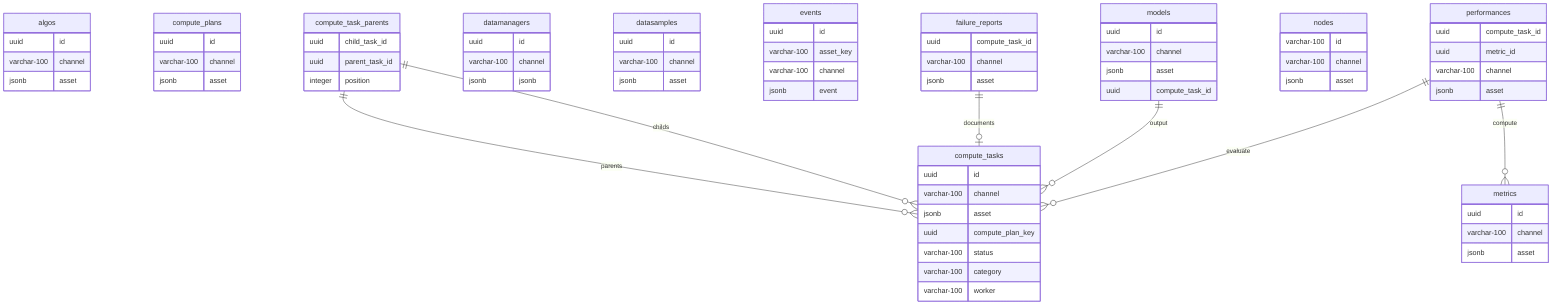 erDiagram
        algos {
                uuid 		id
                varchar-100 	channel
                jsonb 		asset
        }

        compute_plans {
                uuid 		id
                varchar-100 	channel
                jsonb 		asset
        }

        compute_task_parents {
                uuid 	child_task_id
                uuid 	parent_task_id
                integer position
        }

        compute_task_parents ||--o{ compute_tasks : parents
        compute_task_parents ||--o{ compute_tasks : childs

        compute_tasks {
                uuid 		id
                varchar-100 	channel
                jsonb 		asset
                uuid 		compute_plan_key
                varchar-100 	status
                varchar-100 	category
                varchar-100 	worker
        }
  
  	datamanagers {
		uuid 		id
		varchar-100 	channel
		jsonb 		jsonb
	}

	datasamples {
		uuid 		id
		varchar-100 	channel
		jsonb 		asset
	}

	events {
		uuid 		id
		varchar-100 	asset_key
		varchar-100 	channel
		jsonb 		event
	}

	failure_reports {
		uuid 		compute_task_id
		varchar-100 	channel
		jsonb 		asset
	}

	failure_reports ||--o| compute_tasks : documents

	metrics {
		uuid 		id
		varchar-100 	channel
		jsonb 		asset
	}

	models {
		uuid 		id
		varchar-100 	channel
		jsonb 		asset
		uuid 		compute_task_id
	}

	models ||--o{ compute_tasks : output

	nodes {
		varchar-100 	id
		varchar-100 	channel
		jsonb 		asset
	}

	performances {
		uuid 		compute_task_id
		uuid 		metric_id
		varchar-100 	channel
		jsonb 		asset
	}

	performances ||--o{ metrics : compute
	performances ||--o{ compute_tasks : evaluate